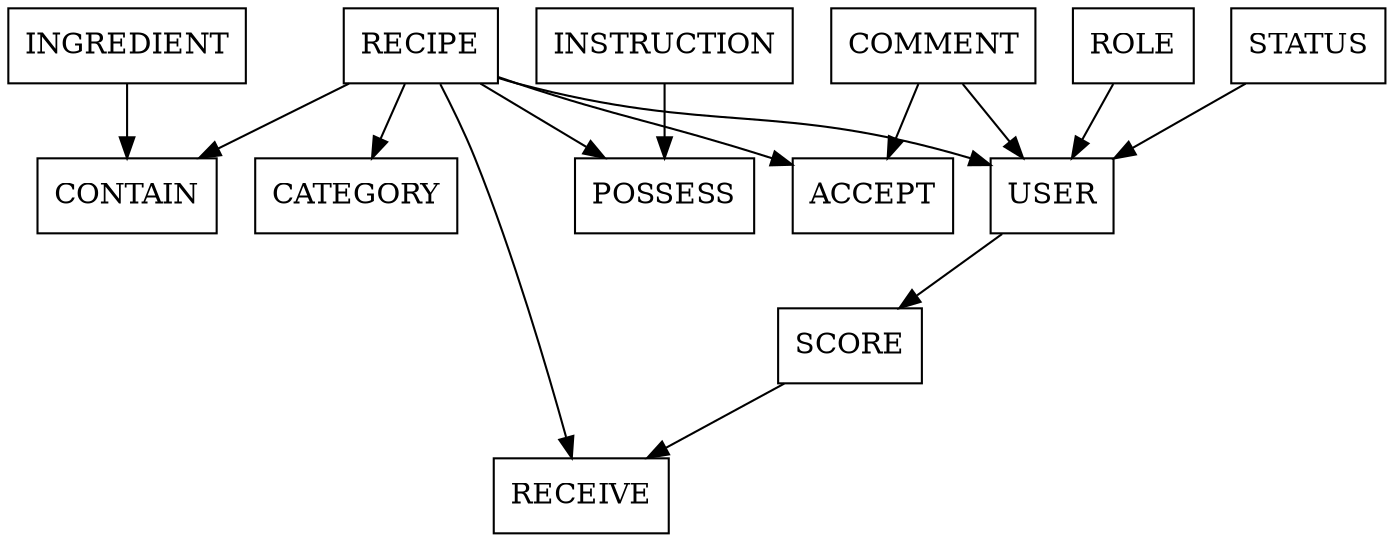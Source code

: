 // Generated by Mocodo 4.2.11

digraph {
  node [shape=box]
  "COMMENT" -> "ACCEPT"
  "RECIPE" -> "ACCEPT"
  "RECIPE" -> "CATEGORY"
  "INGREDIENT" -> "CONTAIN"
  "RECIPE" -> "CONTAIN"
  "INSTRUCTION" -> "POSSESS"
  "RECIPE" -> "POSSESS"
  "SCORE" -> "RECEIVE"
  "RECIPE" -> "RECEIVE"
  "USER" -> "SCORE"
  "ROLE" -> "USER"
  "STATUS" -> "USER"
  "RECIPE" -> "USER"
  "COMMENT" -> "USER"
}

